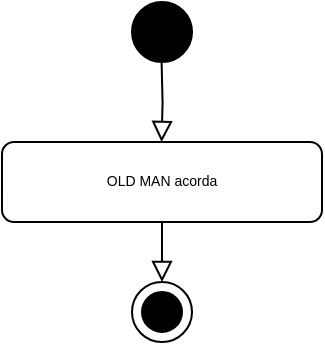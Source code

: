 <mxfile version="21.7.5" type="device">
  <diagram name="Page-1" id="uO4WU2xUQF11yqgrC2z3">
    <mxGraphModel dx="1161" dy="632" grid="1" gridSize="10" guides="1" tooltips="1" connect="1" arrows="1" fold="1" page="1" pageScale="1" pageWidth="850" pageHeight="1100" math="0" shadow="0">
      <root>
        <mxCell id="0" />
        <mxCell id="1" parent="0" />
        <mxCell id="HyTK3bV6QZ9SSNIowSkn-1" value="" style="ellipse;whiteSpace=wrap;html=1;aspect=fixed;fontSize=7;fillColor=#000000;" vertex="1" parent="1">
          <mxGeometry x="410" y="20" width="30" height="30" as="geometry" />
        </mxCell>
        <mxCell id="HyTK3bV6QZ9SSNIowSkn-2" value="" style="rounded=0;html=1;jettySize=auto;orthogonalLoop=1;fontSize=7;endArrow=block;endFill=0;endSize=8;strokeWidth=1;shadow=0;labelBackgroundColor=none;edgeStyle=orthogonalEdgeStyle;" edge="1" parent="1">
          <mxGeometry y="20" relative="1" as="geometry">
            <mxPoint as="offset" />
            <mxPoint x="424.8" y="50" as="sourcePoint" />
            <mxPoint x="424.8" y="90" as="targetPoint" />
          </mxGeometry>
        </mxCell>
        <mxCell id="HyTK3bV6QZ9SSNIowSkn-3" value="OLD MAN acorda" style="rounded=1;whiteSpace=wrap;html=1;fontSize=7;glass=0;strokeWidth=1;shadow=0;" vertex="1" parent="1">
          <mxGeometry x="345" y="90" width="160" height="40" as="geometry" />
        </mxCell>
        <mxCell id="HyTK3bV6QZ9SSNIowSkn-5" value="" style="ellipse;whiteSpace=wrap;html=1;aspect=fixed;fontSize=7;" vertex="1" parent="1">
          <mxGeometry x="410" y="160" width="30" height="30" as="geometry" />
        </mxCell>
        <mxCell id="HyTK3bV6QZ9SSNIowSkn-6" value="" style="ellipse;whiteSpace=wrap;html=1;aspect=fixed;fontSize=7;fillColor=#000000;" vertex="1" parent="1">
          <mxGeometry x="415" y="165" width="20" height="20" as="geometry" />
        </mxCell>
        <mxCell id="HyTK3bV6QZ9SSNIowSkn-8" value="" style="rounded=0;html=1;jettySize=auto;orthogonalLoop=1;fontSize=7;endArrow=block;endFill=0;endSize=8;strokeWidth=1;shadow=0;labelBackgroundColor=none;edgeStyle=orthogonalEdgeStyle;exitX=0.5;exitY=1;exitDx=0;exitDy=0;" edge="1" parent="1">
          <mxGeometry y="20" relative="1" as="geometry">
            <mxPoint as="offset" />
            <mxPoint x="425.0" y="130" as="sourcePoint" />
            <mxPoint x="425.0" y="160" as="targetPoint" />
          </mxGeometry>
        </mxCell>
      </root>
    </mxGraphModel>
  </diagram>
</mxfile>
